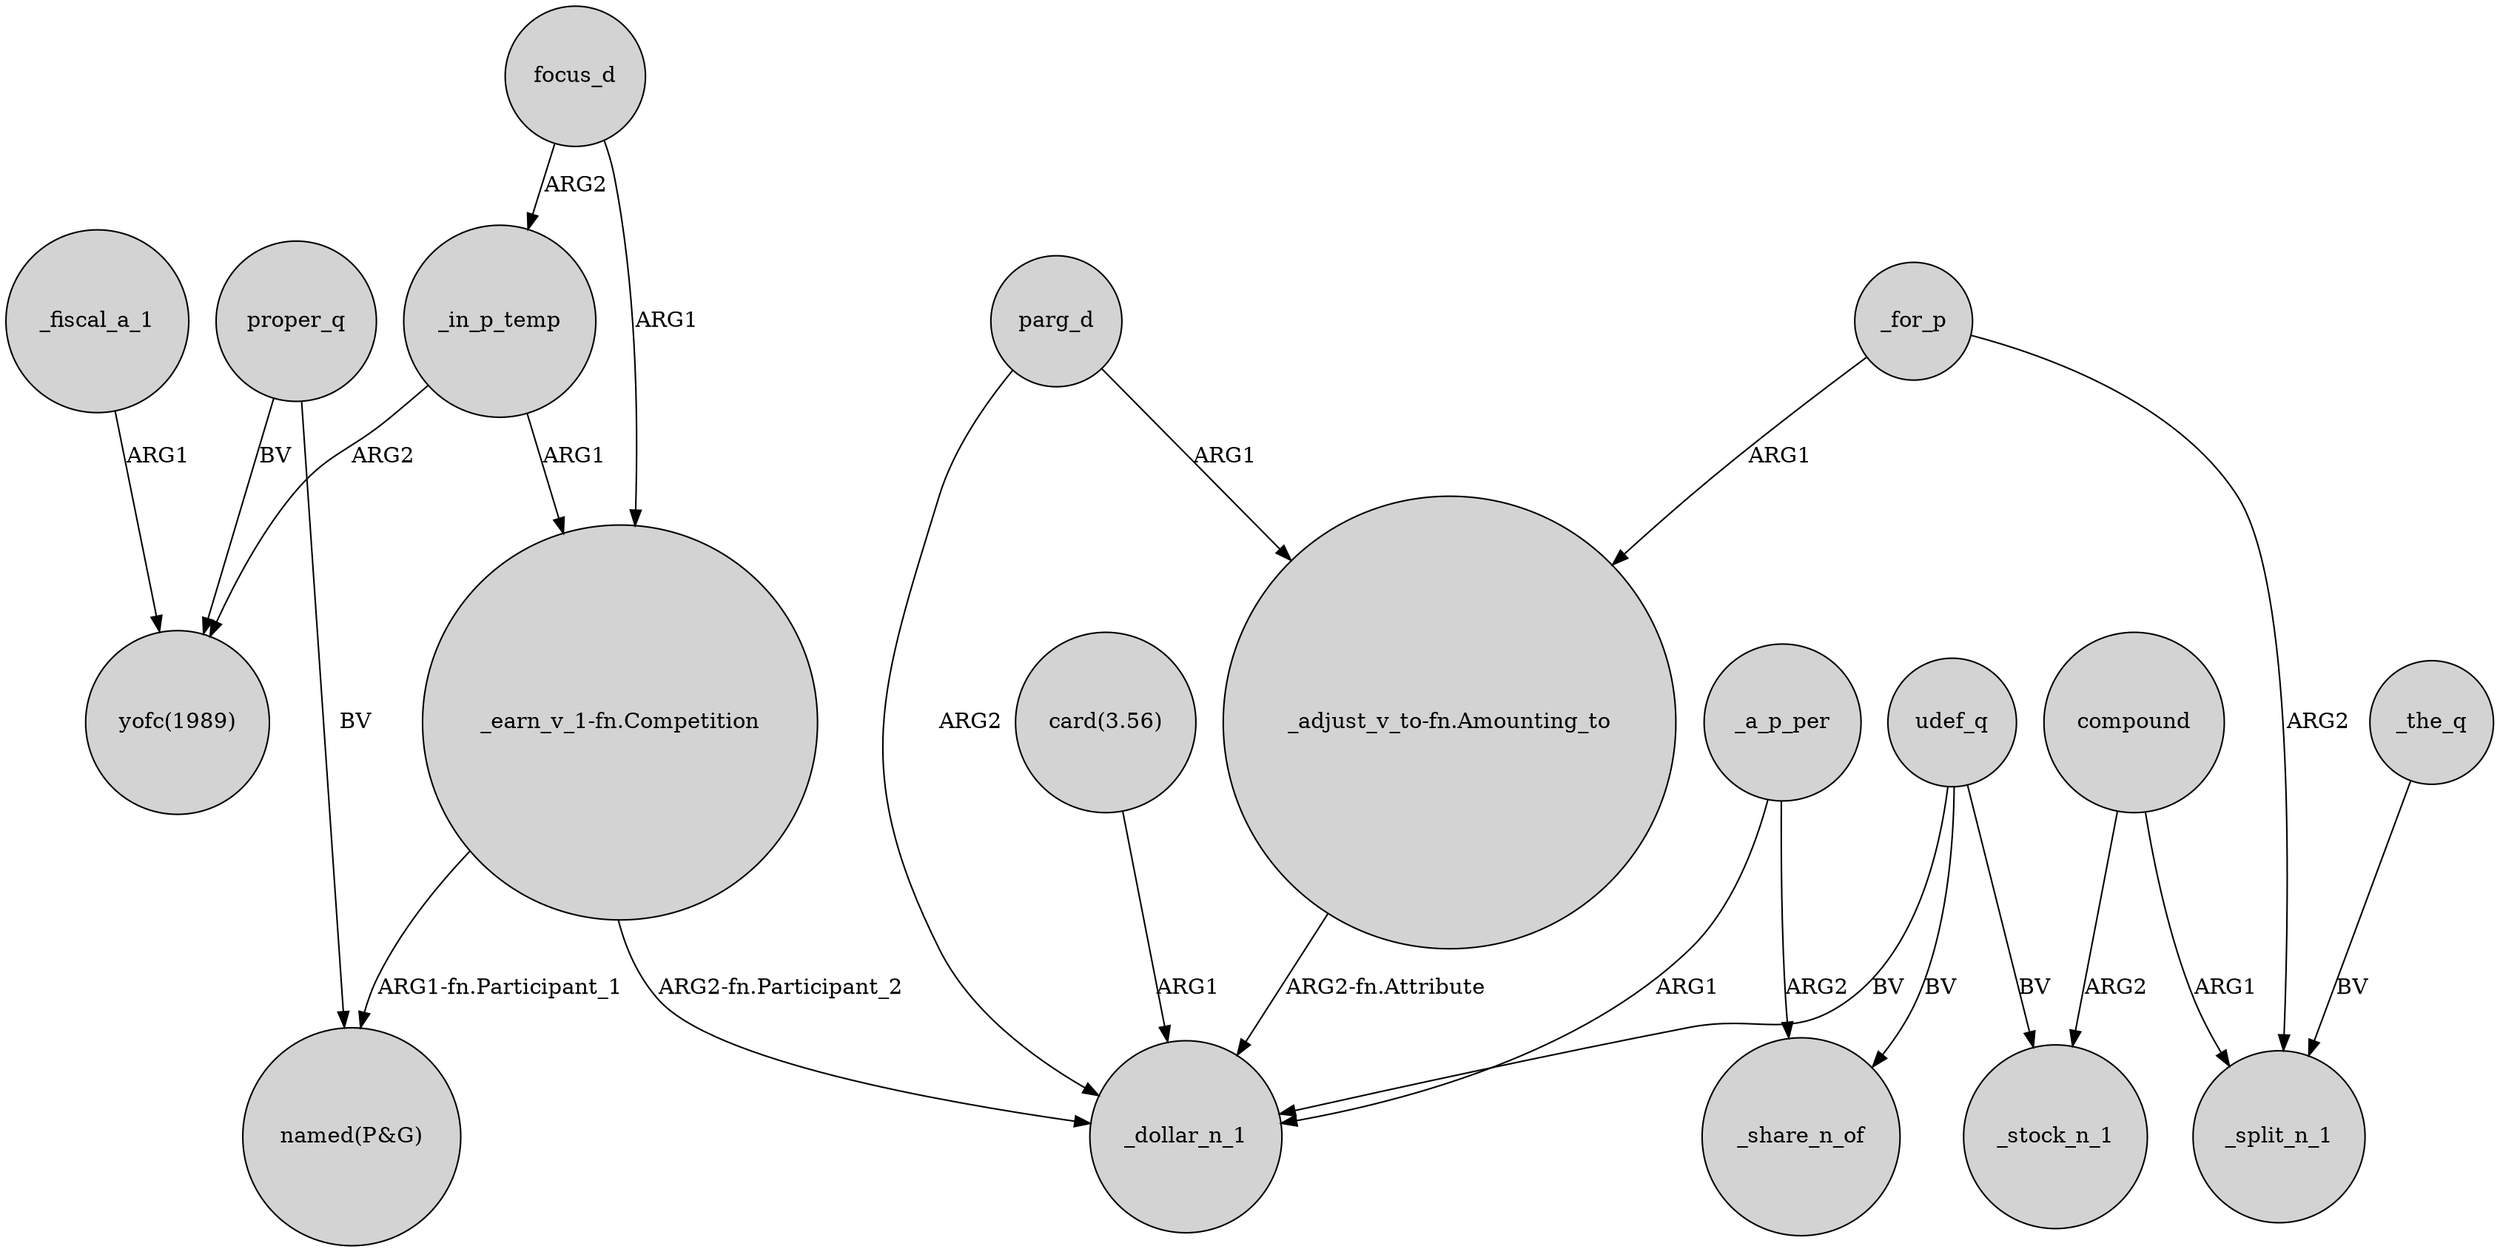 digraph {
	node [shape=circle style=filled]
	_in_p_temp -> "yofc(1989)" [label=ARG2]
	parg_d -> _dollar_n_1 [label=ARG2]
	"_adjust_v_to-fn.Amounting_to" -> _dollar_n_1 [label="ARG2-fn.Attribute"]
	"_earn_v_1-fn.Competition" -> _dollar_n_1 [label="ARG2-fn.Participant_2"]
	compound -> _split_n_1 [label=ARG1]
	_fiscal_a_1 -> "yofc(1989)" [label=ARG1]
	_for_p -> _split_n_1 [label=ARG2]
	"_earn_v_1-fn.Competition" -> "named(P&G)" [label="ARG1-fn.Participant_1"]
	udef_q -> _stock_n_1 [label=BV]
	_for_p -> "_adjust_v_to-fn.Amounting_to" [label=ARG1]
	_a_p_per -> _share_n_of [label=ARG2]
	_the_q -> _split_n_1 [label=BV]
	proper_q -> "named(P&G)" [label=BV]
	compound -> _stock_n_1 [label=ARG2]
	_in_p_temp -> "_earn_v_1-fn.Competition" [label=ARG1]
	udef_q -> _share_n_of [label=BV]
	udef_q -> _dollar_n_1 [label=BV]
	proper_q -> "yofc(1989)" [label=BV]
	focus_d -> "_earn_v_1-fn.Competition" [label=ARG1]
	focus_d -> _in_p_temp [label=ARG2]
	_a_p_per -> _dollar_n_1 [label=ARG1]
	"card(3.56)" -> _dollar_n_1 [label=ARG1]
	parg_d -> "_adjust_v_to-fn.Amounting_to" [label=ARG1]
}
